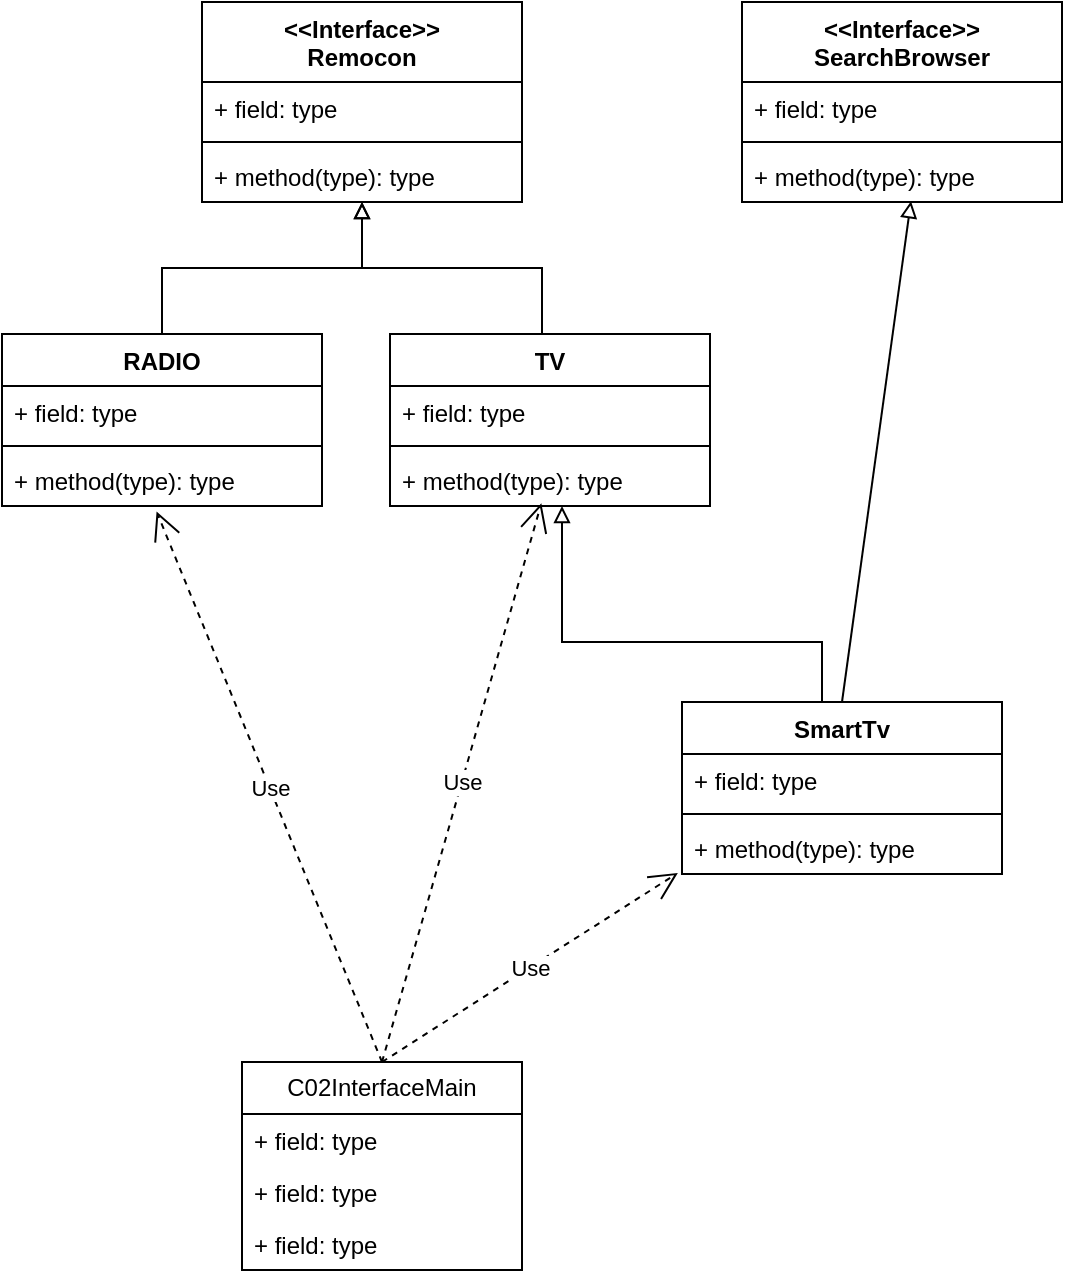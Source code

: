 <mxfile version="24.0.4" type="device">
  <diagram id="C5RBs43oDa-KdzZeNtuy" name="Page-1">
    <mxGraphModel dx="964" dy="518" grid="1" gridSize="10" guides="1" tooltips="1" connect="1" arrows="1" fold="1" page="1" pageScale="1" pageWidth="827" pageHeight="1169" math="0" shadow="0">
      <root>
        <mxCell id="WIyWlLk6GJQsqaUBKTNV-0" />
        <mxCell id="WIyWlLk6GJQsqaUBKTNV-1" parent="WIyWlLk6GJQsqaUBKTNV-0" />
        <mxCell id="QGiINKbrUAZOZgPT7KWG-12" value="" style="edgeStyle=orthogonalEdgeStyle;rounded=0;orthogonalLoop=1;jettySize=auto;html=1;endArrow=none;endFill=0;startArrow=block;startFill=0;" edge="1" parent="WIyWlLk6GJQsqaUBKTNV-1" source="QGiINKbrUAZOZgPT7KWG-0" target="QGiINKbrUAZOZgPT7KWG-8">
          <mxGeometry relative="1" as="geometry" />
        </mxCell>
        <mxCell id="QGiINKbrUAZOZgPT7KWG-0" value="&lt;div&gt;&amp;lt;&amp;lt;Interface&amp;gt;&amp;gt;&lt;/div&gt;Remocon" style="swimlane;fontStyle=1;align=center;verticalAlign=top;childLayout=stackLayout;horizontal=1;startSize=40;horizontalStack=0;resizeParent=1;resizeParentMax=0;resizeLast=0;collapsible=1;marginBottom=0;whiteSpace=wrap;html=1;" vertex="1" parent="WIyWlLk6GJQsqaUBKTNV-1">
          <mxGeometry x="240" y="90" width="160" height="100" as="geometry" />
        </mxCell>
        <mxCell id="QGiINKbrUAZOZgPT7KWG-1" value="+ field: type" style="text;strokeColor=none;fillColor=none;align=left;verticalAlign=top;spacingLeft=4;spacingRight=4;overflow=hidden;rotatable=0;points=[[0,0.5],[1,0.5]];portConstraint=eastwest;whiteSpace=wrap;html=1;" vertex="1" parent="QGiINKbrUAZOZgPT7KWG-0">
          <mxGeometry y="40" width="160" height="26" as="geometry" />
        </mxCell>
        <mxCell id="QGiINKbrUAZOZgPT7KWG-2" value="" style="line;strokeWidth=1;fillColor=none;align=left;verticalAlign=middle;spacingTop=-1;spacingLeft=3;spacingRight=3;rotatable=0;labelPosition=right;points=[];portConstraint=eastwest;strokeColor=inherit;" vertex="1" parent="QGiINKbrUAZOZgPT7KWG-0">
          <mxGeometry y="66" width="160" height="8" as="geometry" />
        </mxCell>
        <mxCell id="QGiINKbrUAZOZgPT7KWG-3" value="+ method(type): type" style="text;strokeColor=none;fillColor=none;align=left;verticalAlign=top;spacingLeft=4;spacingRight=4;overflow=hidden;rotatable=0;points=[[0,0.5],[1,0.5]];portConstraint=eastwest;whiteSpace=wrap;html=1;" vertex="1" parent="QGiINKbrUAZOZgPT7KWG-0">
          <mxGeometry y="74" width="160" height="26" as="geometry" />
        </mxCell>
        <mxCell id="QGiINKbrUAZOZgPT7KWG-4" value="&lt;div&gt;&amp;lt;&amp;lt;Interface&amp;gt;&amp;gt;&lt;/div&gt;SearchBrowser" style="swimlane;fontStyle=1;align=center;verticalAlign=top;childLayout=stackLayout;horizontal=1;startSize=40;horizontalStack=0;resizeParent=1;resizeParentMax=0;resizeLast=0;collapsible=1;marginBottom=0;whiteSpace=wrap;html=1;" vertex="1" parent="WIyWlLk6GJQsqaUBKTNV-1">
          <mxGeometry x="510" y="90" width="160" height="100" as="geometry" />
        </mxCell>
        <mxCell id="QGiINKbrUAZOZgPT7KWG-5" value="+ field: type" style="text;strokeColor=none;fillColor=none;align=left;verticalAlign=top;spacingLeft=4;spacingRight=4;overflow=hidden;rotatable=0;points=[[0,0.5],[1,0.5]];portConstraint=eastwest;whiteSpace=wrap;html=1;" vertex="1" parent="QGiINKbrUAZOZgPT7KWG-4">
          <mxGeometry y="40" width="160" height="26" as="geometry" />
        </mxCell>
        <mxCell id="QGiINKbrUAZOZgPT7KWG-6" value="" style="line;strokeWidth=1;fillColor=none;align=left;verticalAlign=middle;spacingTop=-1;spacingLeft=3;spacingRight=3;rotatable=0;labelPosition=right;points=[];portConstraint=eastwest;strokeColor=inherit;" vertex="1" parent="QGiINKbrUAZOZgPT7KWG-4">
          <mxGeometry y="66" width="160" height="8" as="geometry" />
        </mxCell>
        <mxCell id="QGiINKbrUAZOZgPT7KWG-7" value="+ method(type): type" style="text;strokeColor=none;fillColor=none;align=left;verticalAlign=top;spacingLeft=4;spacingRight=4;overflow=hidden;rotatable=0;points=[[0,0.5],[1,0.5]];portConstraint=eastwest;whiteSpace=wrap;html=1;" vertex="1" parent="QGiINKbrUAZOZgPT7KWG-4">
          <mxGeometry y="74" width="160" height="26" as="geometry" />
        </mxCell>
        <mxCell id="QGiINKbrUAZOZgPT7KWG-8" value="RADIO" style="swimlane;fontStyle=1;align=center;verticalAlign=top;childLayout=stackLayout;horizontal=1;startSize=26;horizontalStack=0;resizeParent=1;resizeParentMax=0;resizeLast=0;collapsible=1;marginBottom=0;whiteSpace=wrap;html=1;" vertex="1" parent="WIyWlLk6GJQsqaUBKTNV-1">
          <mxGeometry x="140" y="256" width="160" height="86" as="geometry" />
        </mxCell>
        <mxCell id="QGiINKbrUAZOZgPT7KWG-9" value="+ field: type" style="text;strokeColor=none;fillColor=none;align=left;verticalAlign=top;spacingLeft=4;spacingRight=4;overflow=hidden;rotatable=0;points=[[0,0.5],[1,0.5]];portConstraint=eastwest;whiteSpace=wrap;html=1;" vertex="1" parent="QGiINKbrUAZOZgPT7KWG-8">
          <mxGeometry y="26" width="160" height="26" as="geometry" />
        </mxCell>
        <mxCell id="QGiINKbrUAZOZgPT7KWG-10" value="" style="line;strokeWidth=1;fillColor=none;align=left;verticalAlign=middle;spacingTop=-1;spacingLeft=3;spacingRight=3;rotatable=0;labelPosition=right;points=[];portConstraint=eastwest;strokeColor=inherit;" vertex="1" parent="QGiINKbrUAZOZgPT7KWG-8">
          <mxGeometry y="52" width="160" height="8" as="geometry" />
        </mxCell>
        <mxCell id="QGiINKbrUAZOZgPT7KWG-11" value="+ method(type): type" style="text;strokeColor=none;fillColor=none;align=left;verticalAlign=top;spacingLeft=4;spacingRight=4;overflow=hidden;rotatable=0;points=[[0,0.5],[1,0.5]];portConstraint=eastwest;whiteSpace=wrap;html=1;" vertex="1" parent="QGiINKbrUAZOZgPT7KWG-8">
          <mxGeometry y="60" width="160" height="26" as="geometry" />
        </mxCell>
        <mxCell id="QGiINKbrUAZOZgPT7KWG-17" value="" style="edgeStyle=orthogonalEdgeStyle;rounded=0;orthogonalLoop=1;jettySize=auto;html=1;endArrow=block;endFill=0;" edge="1" parent="WIyWlLk6GJQsqaUBKTNV-1" source="QGiINKbrUAZOZgPT7KWG-13" target="QGiINKbrUAZOZgPT7KWG-3">
          <mxGeometry relative="1" as="geometry">
            <Array as="points">
              <mxPoint x="410" y="223" />
              <mxPoint x="320" y="223" />
            </Array>
          </mxGeometry>
        </mxCell>
        <mxCell id="QGiINKbrUAZOZgPT7KWG-13" value="TV" style="swimlane;fontStyle=1;align=center;verticalAlign=top;childLayout=stackLayout;horizontal=1;startSize=26;horizontalStack=0;resizeParent=1;resizeParentMax=0;resizeLast=0;collapsible=1;marginBottom=0;whiteSpace=wrap;html=1;" vertex="1" parent="WIyWlLk6GJQsqaUBKTNV-1">
          <mxGeometry x="334" y="256" width="160" height="86" as="geometry" />
        </mxCell>
        <mxCell id="QGiINKbrUAZOZgPT7KWG-14" value="+ field: type" style="text;strokeColor=none;fillColor=none;align=left;verticalAlign=top;spacingLeft=4;spacingRight=4;overflow=hidden;rotatable=0;points=[[0,0.5],[1,0.5]];portConstraint=eastwest;whiteSpace=wrap;html=1;" vertex="1" parent="QGiINKbrUAZOZgPT7KWG-13">
          <mxGeometry y="26" width="160" height="26" as="geometry" />
        </mxCell>
        <mxCell id="QGiINKbrUAZOZgPT7KWG-15" value="" style="line;strokeWidth=1;fillColor=none;align=left;verticalAlign=middle;spacingTop=-1;spacingLeft=3;spacingRight=3;rotatable=0;labelPosition=right;points=[];portConstraint=eastwest;strokeColor=inherit;" vertex="1" parent="QGiINKbrUAZOZgPT7KWG-13">
          <mxGeometry y="52" width="160" height="8" as="geometry" />
        </mxCell>
        <mxCell id="QGiINKbrUAZOZgPT7KWG-16" value="+ method(type): type" style="text;strokeColor=none;fillColor=none;align=left;verticalAlign=top;spacingLeft=4;spacingRight=4;overflow=hidden;rotatable=0;points=[[0,0.5],[1,0.5]];portConstraint=eastwest;whiteSpace=wrap;html=1;" vertex="1" parent="QGiINKbrUAZOZgPT7KWG-13">
          <mxGeometry y="60" width="160" height="26" as="geometry" />
        </mxCell>
        <mxCell id="QGiINKbrUAZOZgPT7KWG-24" value="" style="edgeStyle=orthogonalEdgeStyle;rounded=0;orthogonalLoop=1;jettySize=auto;html=1;endArrow=block;endFill=0;" edge="1" parent="WIyWlLk6GJQsqaUBKTNV-1" source="QGiINKbrUAZOZgPT7KWG-20" target="QGiINKbrUAZOZgPT7KWG-16">
          <mxGeometry relative="1" as="geometry">
            <mxPoint x="550" y="440" as="sourcePoint" />
            <Array as="points">
              <mxPoint x="550" y="410" />
              <mxPoint x="420" y="410" />
            </Array>
          </mxGeometry>
        </mxCell>
        <mxCell id="QGiINKbrUAZOZgPT7KWG-20" value="SmartTv" style="swimlane;fontStyle=1;align=center;verticalAlign=top;childLayout=stackLayout;horizontal=1;startSize=26;horizontalStack=0;resizeParent=1;resizeParentMax=0;resizeLast=0;collapsible=1;marginBottom=0;whiteSpace=wrap;html=1;" vertex="1" parent="WIyWlLk6GJQsqaUBKTNV-1">
          <mxGeometry x="480" y="440" width="160" height="86" as="geometry" />
        </mxCell>
        <mxCell id="QGiINKbrUAZOZgPT7KWG-21" value="+ field: type" style="text;strokeColor=none;fillColor=none;align=left;verticalAlign=top;spacingLeft=4;spacingRight=4;overflow=hidden;rotatable=0;points=[[0,0.5],[1,0.5]];portConstraint=eastwest;whiteSpace=wrap;html=1;" vertex="1" parent="QGiINKbrUAZOZgPT7KWG-20">
          <mxGeometry y="26" width="160" height="26" as="geometry" />
        </mxCell>
        <mxCell id="QGiINKbrUAZOZgPT7KWG-22" value="" style="line;strokeWidth=1;fillColor=none;align=left;verticalAlign=middle;spacingTop=-1;spacingLeft=3;spacingRight=3;rotatable=0;labelPosition=right;points=[];portConstraint=eastwest;strokeColor=inherit;" vertex="1" parent="QGiINKbrUAZOZgPT7KWG-20">
          <mxGeometry y="52" width="160" height="8" as="geometry" />
        </mxCell>
        <mxCell id="QGiINKbrUAZOZgPT7KWG-23" value="+ method(type): type" style="text;strokeColor=none;fillColor=none;align=left;verticalAlign=top;spacingLeft=4;spacingRight=4;overflow=hidden;rotatable=0;points=[[0,0.5],[1,0.5]];portConstraint=eastwest;whiteSpace=wrap;html=1;" vertex="1" parent="QGiINKbrUAZOZgPT7KWG-20">
          <mxGeometry y="60" width="160" height="26" as="geometry" />
        </mxCell>
        <mxCell id="QGiINKbrUAZOZgPT7KWG-25" value="" style="endArrow=block;html=1;rounded=0;entryX=0.528;entryY=0.984;entryDx=0;entryDy=0;entryPerimeter=0;exitX=0.5;exitY=0;exitDx=0;exitDy=0;endFill=0;" edge="1" parent="WIyWlLk6GJQsqaUBKTNV-1" source="QGiINKbrUAZOZgPT7KWG-20" target="QGiINKbrUAZOZgPT7KWG-7">
          <mxGeometry width="50" height="50" relative="1" as="geometry">
            <mxPoint x="380" y="350" as="sourcePoint" />
            <mxPoint x="430" y="300" as="targetPoint" />
          </mxGeometry>
        </mxCell>
        <mxCell id="QGiINKbrUAZOZgPT7KWG-26" value="C02InterfaceMain" style="swimlane;fontStyle=0;childLayout=stackLayout;horizontal=1;startSize=26;fillColor=none;horizontalStack=0;resizeParent=1;resizeParentMax=0;resizeLast=0;collapsible=1;marginBottom=0;whiteSpace=wrap;html=1;" vertex="1" parent="WIyWlLk6GJQsqaUBKTNV-1">
          <mxGeometry x="260" y="620" width="140" height="104" as="geometry" />
        </mxCell>
        <mxCell id="QGiINKbrUAZOZgPT7KWG-27" value="+ field: type" style="text;strokeColor=none;fillColor=none;align=left;verticalAlign=top;spacingLeft=4;spacingRight=4;overflow=hidden;rotatable=0;points=[[0,0.5],[1,0.5]];portConstraint=eastwest;whiteSpace=wrap;html=1;" vertex="1" parent="QGiINKbrUAZOZgPT7KWG-26">
          <mxGeometry y="26" width="140" height="26" as="geometry" />
        </mxCell>
        <mxCell id="QGiINKbrUAZOZgPT7KWG-28" value="+ field: type" style="text;strokeColor=none;fillColor=none;align=left;verticalAlign=top;spacingLeft=4;spacingRight=4;overflow=hidden;rotatable=0;points=[[0,0.5],[1,0.5]];portConstraint=eastwest;whiteSpace=wrap;html=1;" vertex="1" parent="QGiINKbrUAZOZgPT7KWG-26">
          <mxGeometry y="52" width="140" height="26" as="geometry" />
        </mxCell>
        <mxCell id="QGiINKbrUAZOZgPT7KWG-29" value="+ field: type" style="text;strokeColor=none;fillColor=none;align=left;verticalAlign=top;spacingLeft=4;spacingRight=4;overflow=hidden;rotatable=0;points=[[0,0.5],[1,0.5]];portConstraint=eastwest;whiteSpace=wrap;html=1;" vertex="1" parent="QGiINKbrUAZOZgPT7KWG-26">
          <mxGeometry y="78" width="140" height="26" as="geometry" />
        </mxCell>
        <mxCell id="QGiINKbrUAZOZgPT7KWG-30" value="Use" style="endArrow=open;endSize=12;dashed=1;html=1;rounded=0;entryX=0.483;entryY=1.106;entryDx=0;entryDy=0;entryPerimeter=0;" edge="1" parent="WIyWlLk6GJQsqaUBKTNV-1" target="QGiINKbrUAZOZgPT7KWG-11">
          <mxGeometry width="160" relative="1" as="geometry">
            <mxPoint x="330" y="620" as="sourcePoint" />
            <mxPoint x="480" y="530" as="targetPoint" />
          </mxGeometry>
        </mxCell>
        <mxCell id="QGiINKbrUAZOZgPT7KWG-31" value="Use" style="endArrow=open;endSize=12;dashed=1;html=1;rounded=0;entryX=0.473;entryY=0.947;entryDx=0;entryDy=0;entryPerimeter=0;exitX=0.5;exitY=0;exitDx=0;exitDy=0;" edge="1" parent="WIyWlLk6GJQsqaUBKTNV-1" source="QGiINKbrUAZOZgPT7KWG-26" target="QGiINKbrUAZOZgPT7KWG-16">
          <mxGeometry width="160" relative="1" as="geometry">
            <mxPoint x="331" y="627" as="sourcePoint" />
            <mxPoint x="227" y="355" as="targetPoint" />
          </mxGeometry>
        </mxCell>
        <mxCell id="QGiINKbrUAZOZgPT7KWG-32" value="Use" style="endArrow=open;endSize=12;dashed=1;html=1;rounded=0;entryX=-0.013;entryY=0.979;entryDx=0;entryDy=0;entryPerimeter=0;exitX=0.5;exitY=0;exitDx=0;exitDy=0;" edge="1" parent="WIyWlLk6GJQsqaUBKTNV-1" source="QGiINKbrUAZOZgPT7KWG-26" target="QGiINKbrUAZOZgPT7KWG-23">
          <mxGeometry width="160" relative="1" as="geometry">
            <mxPoint x="340" y="630" as="sourcePoint" />
            <mxPoint x="420" y="351" as="targetPoint" />
          </mxGeometry>
        </mxCell>
      </root>
    </mxGraphModel>
  </diagram>
</mxfile>
